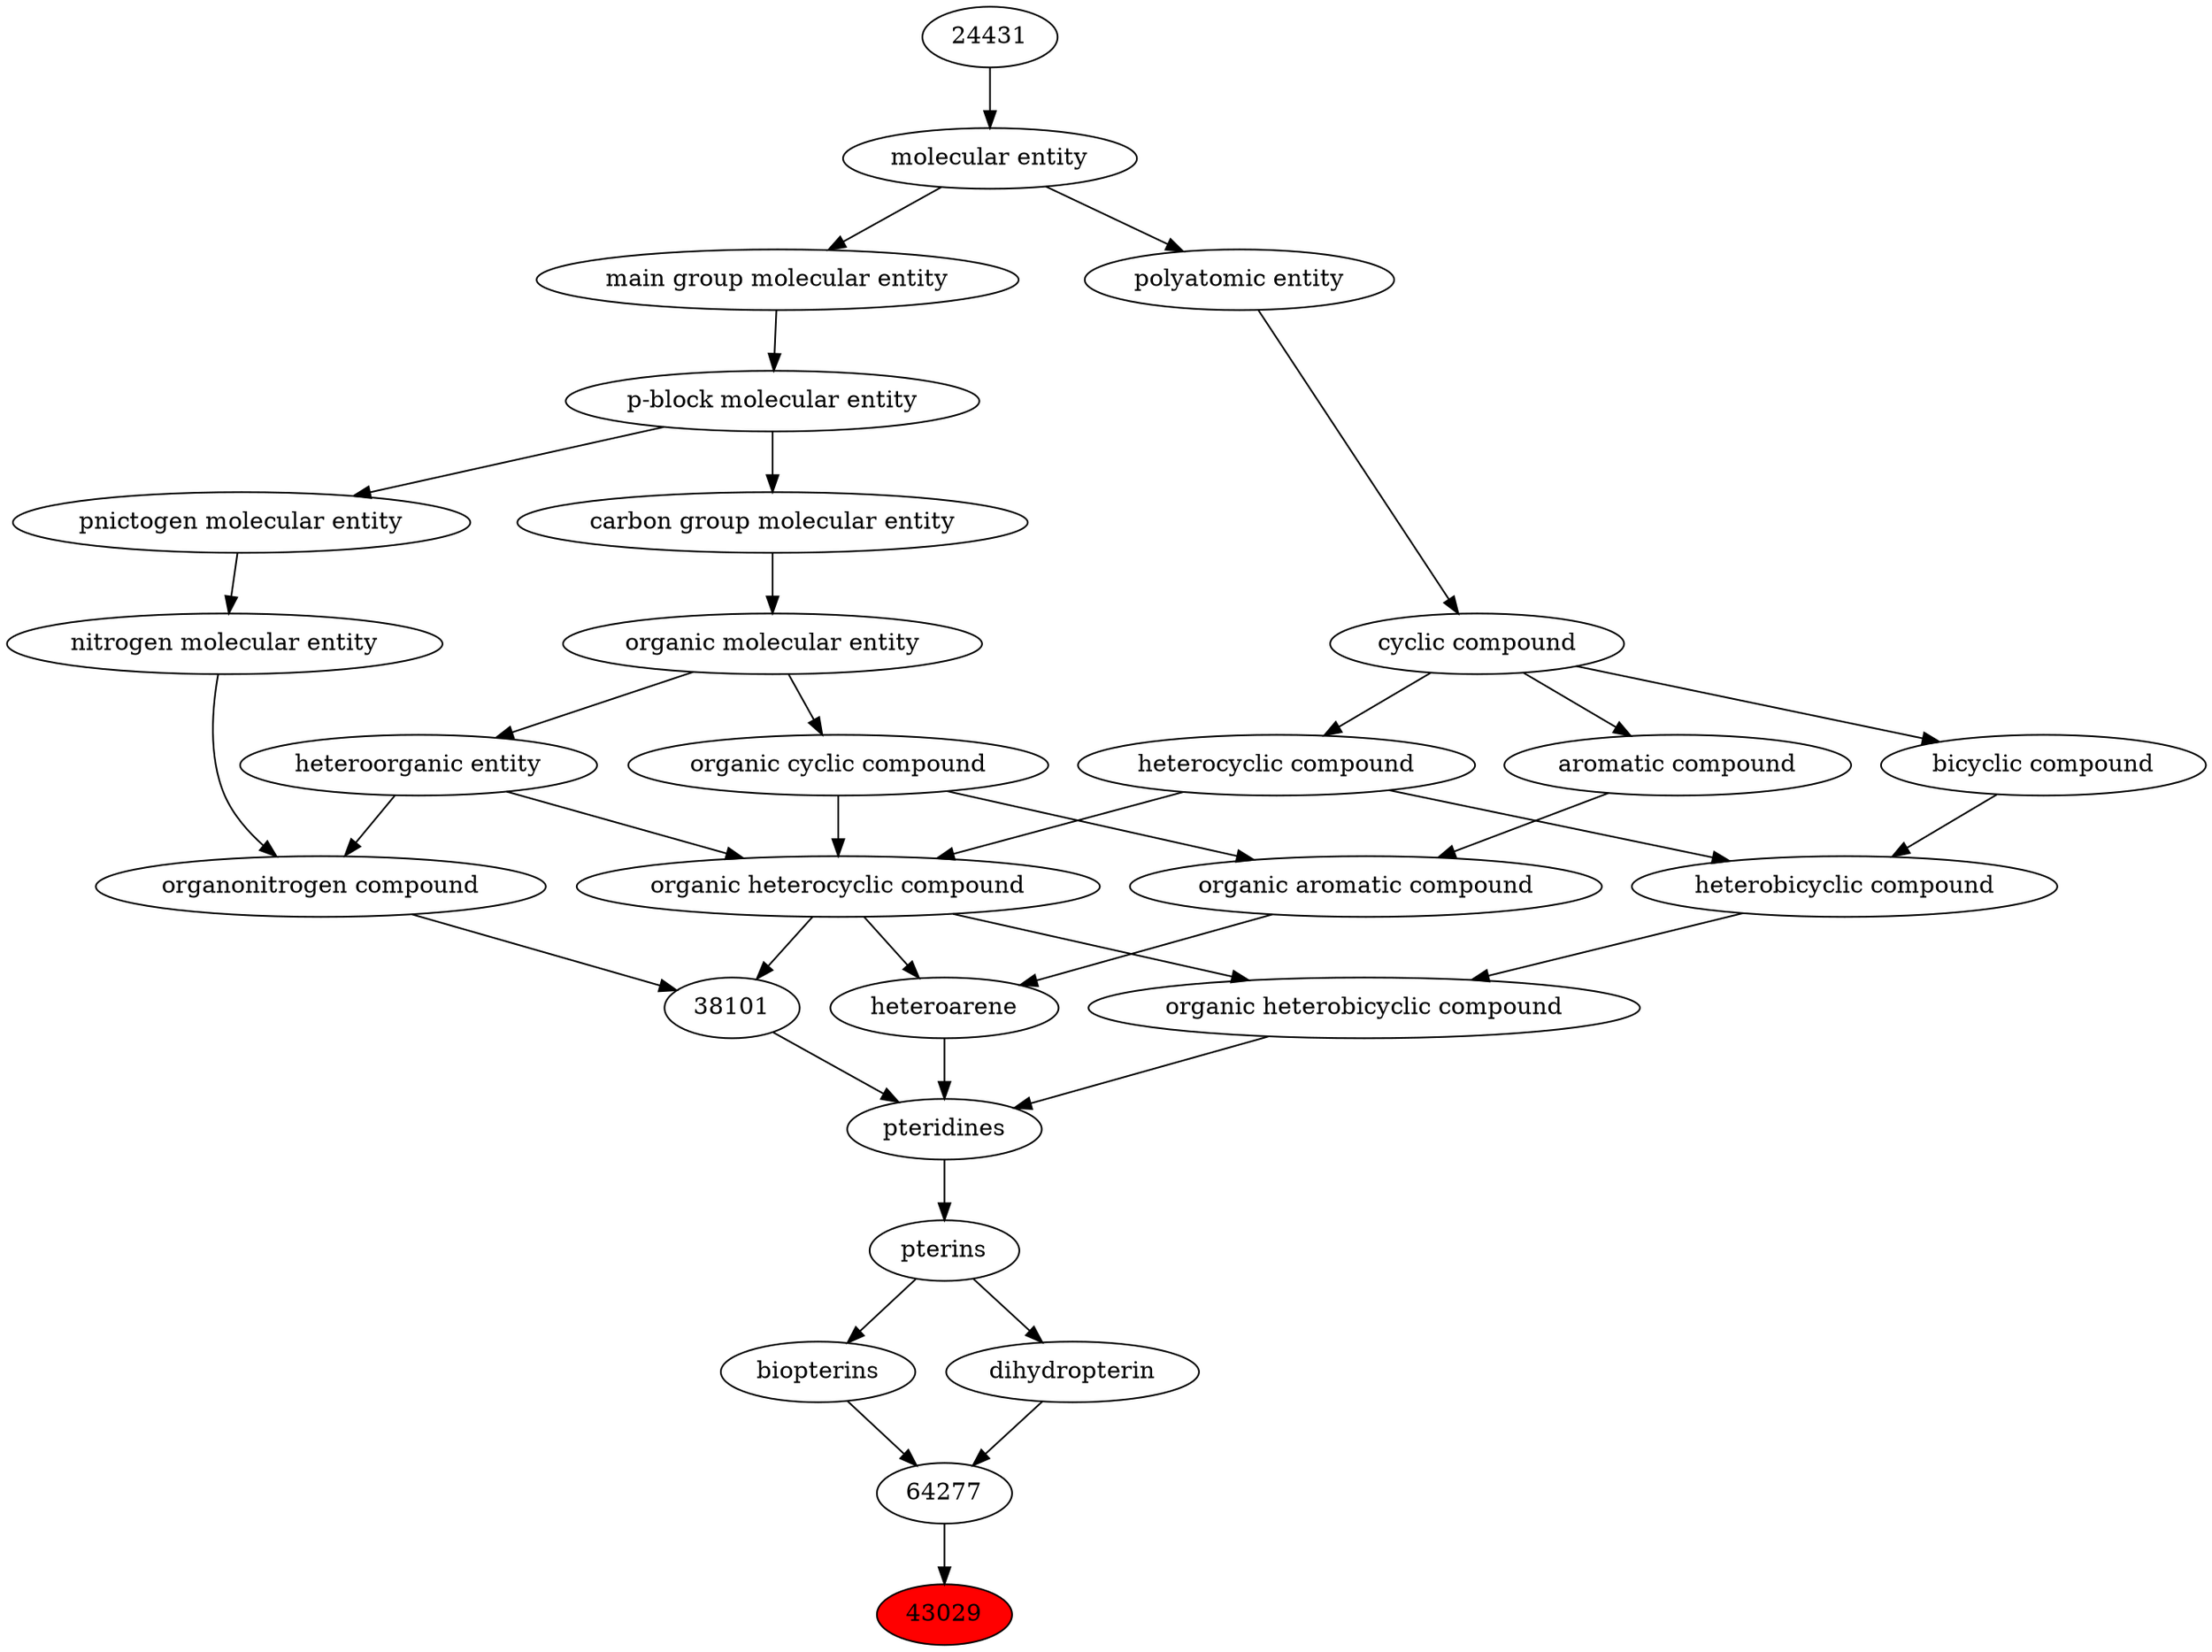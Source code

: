 digraph tree{ 
43029 [label="43029" fillcolor=red style=filled]
64277 -> 43029
64277 [label="64277"]
22881 -> 64277
38797 -> 64277
22881 [label="biopterins"]
26375 -> 22881
38797 [label="dihydropterin"]
26375 -> 38797
26375 [label="pterins"]
26373 -> 26375
26373 [label="pteridines"]
38101 -> 26373
33833 -> 26373
27171 -> 26373
38101 [label="38101"]
24532 -> 38101
35352 -> 38101
33833 [label="heteroarene"]
33659 -> 33833
24532 -> 33833
27171 [label="organic heterobicyclic compound"]
33672 -> 27171
24532 -> 27171
24532 [label="organic heterocyclic compound"]
33285 -> 24532
33832 -> 24532
5686 -> 24532
35352 [label="organonitrogen compound"]
51143 -> 35352
33285 -> 35352
33659 [label="organic aromatic compound"]
33832 -> 33659
33655 -> 33659
33672 [label="heterobicyclic compound"]
33636 -> 33672
5686 -> 33672
33285 [label="heteroorganic entity"]
50860 -> 33285
33832 [label="organic cyclic compound"]
50860 -> 33832
5686 [label="heterocyclic compound"]
33595 -> 5686
51143 [label="nitrogen molecular entity"]
33302 -> 51143
33655 [label="aromatic compound"]
33595 -> 33655
33636 [label="bicyclic compound"]
33595 -> 33636
50860 [label="organic molecular entity"]
33582 -> 50860
33595 [label="cyclic compound"]
36357 -> 33595
33302 [label="pnictogen molecular entity"]
33675 -> 33302
33582 [label="carbon group molecular entity"]
33675 -> 33582
36357 [label="polyatomic entity"]
23367 -> 36357
33675 [label="p-block molecular entity"]
33579 -> 33675
23367 [label="molecular entity"]
24431 -> 23367
33579 [label="main group molecular entity"]
23367 -> 33579
24431 [label="24431"]
}
